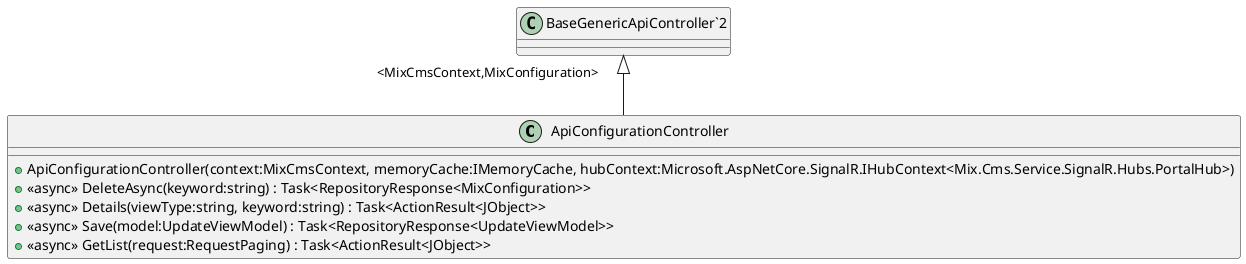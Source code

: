 @startuml
class ApiConfigurationController {
    + ApiConfigurationController(context:MixCmsContext, memoryCache:IMemoryCache, hubContext:Microsoft.AspNetCore.SignalR.IHubContext<Mix.Cms.Service.SignalR.Hubs.PortalHub>)
    + <<async>> DeleteAsync(keyword:string) : Task<RepositoryResponse<MixConfiguration>>
    + <<async>> Details(viewType:string, keyword:string) : Task<ActionResult<JObject>>
    + <<async>> Save(model:UpdateViewModel) : Task<RepositoryResponse<UpdateViewModel>>
    + <<async>> GetList(request:RequestPaging) : Task<ActionResult<JObject>>
}
"BaseGenericApiController`2" "<MixCmsContext,MixConfiguration>" <|-- ApiConfigurationController
@enduml
